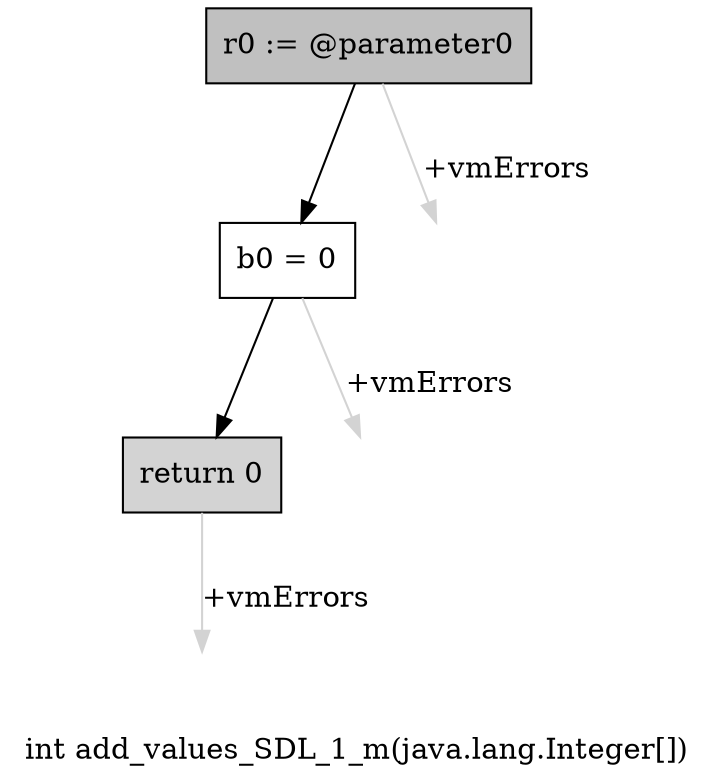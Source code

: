 digraph "int add_values_SDL_1_m(java.lang.Integer[])" {
    label="int add_values_SDL_1_m(java.lang.Integer[])";
    node [shape=box];
    "0" [style=filled,fillcolor=gray,label="r0 := @parameter0",];
    "1" [label="b0 = 0",];
    "0"->"1" [color=black,];
    "3" [style=invis,label="Esc",];
    "0"->"3" [color=lightgray,label="\l+vmErrors",];
    "2" [style=filled,fillcolor=lightgray,label="return 0",];
    "1"->"2" [color=black,];
    "4" [style=invis,label="Esc",];
    "1"->"4" [color=lightgray,label="\l+vmErrors",];
    "5" [style=invis,label="Esc",];
    "2"->"5" [color=lightgray,label="\l+vmErrors",];
}
